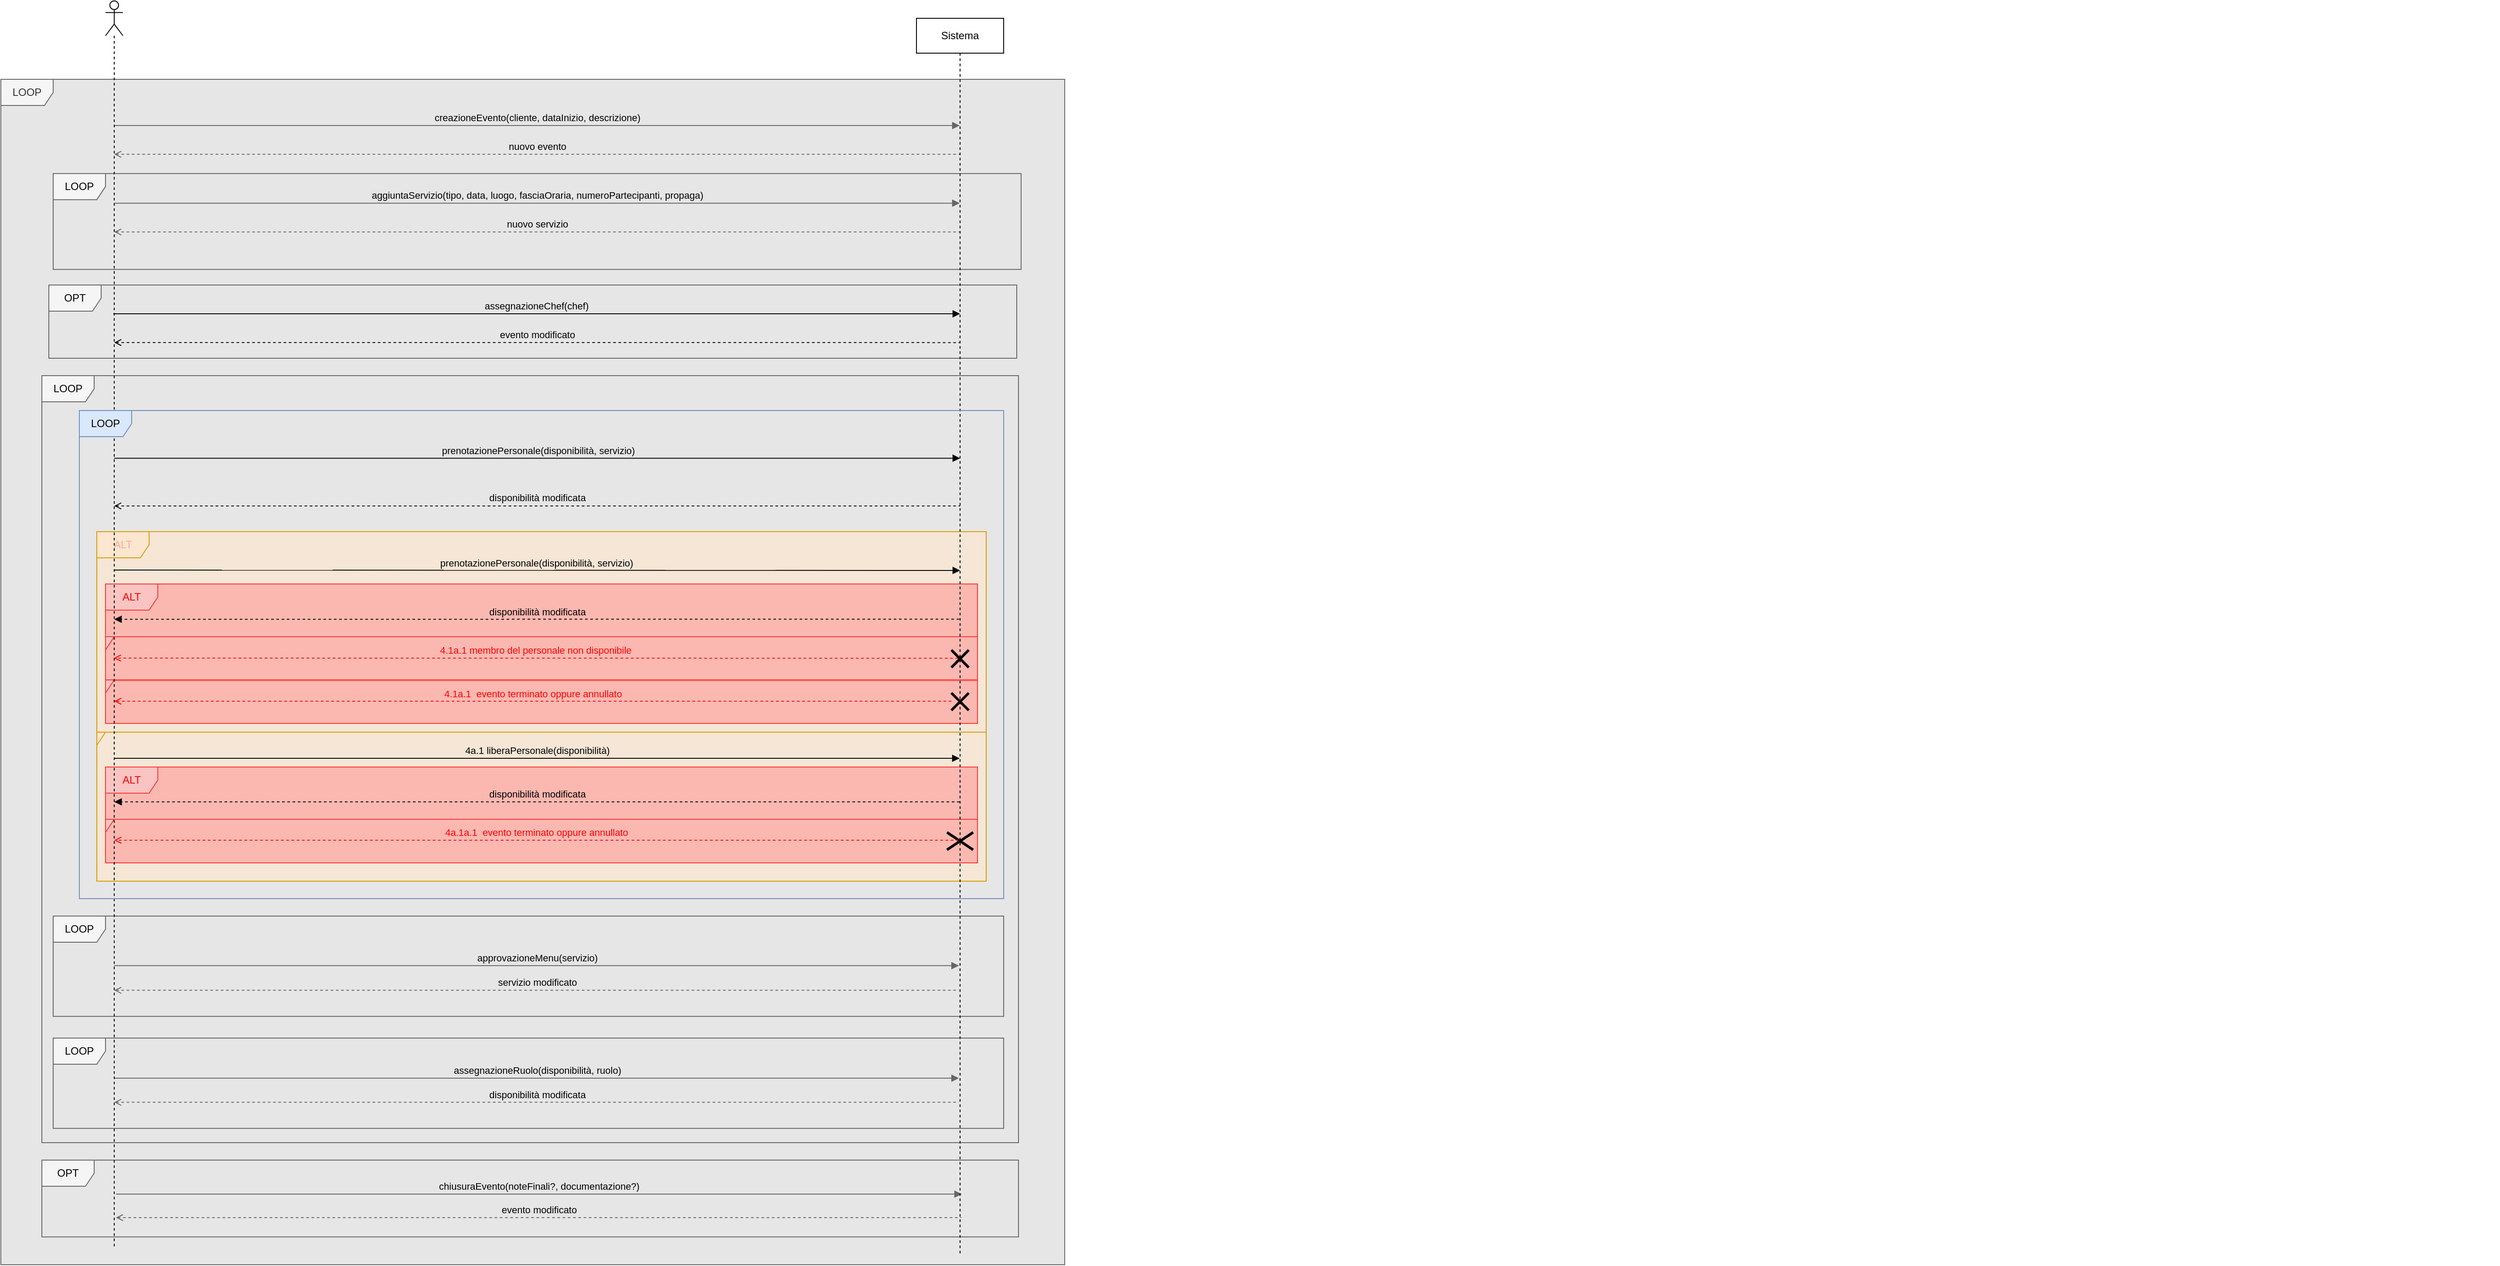 <mxfile version="21.6.8" type="device">
  <diagram name="Page-1" id="aDgRZFvFXDjg_jGfRXhe">
    <mxGraphModel dx="2379" dy="775" grid="1" gridSize="10" guides="1" tooltips="1" connect="1" arrows="1" fold="1" page="1" pageScale="1" pageWidth="827" pageHeight="1169" math="0" shadow="0">
      <root>
        <mxCell id="0" />
        <mxCell id="1" parent="0" />
        <mxCell id="en180CTn0l9zymGrBvhz-39" value="LOOP" style="shape=umlFrame;whiteSpace=wrap;html=1;pointerEvents=0;fillColor=#F5F5F5;strokeColor=#666666;fontColor=#333333;swimlaneFillColor=#E6E6E6;" parent="1" vertex="1">
          <mxGeometry x="-340" y="260" width="1220" height="1360" as="geometry" />
        </mxCell>
        <mxCell id="en180CTn0l9zymGrBvhz-40" value="" style="group" parent="1" vertex="1" connectable="0">
          <mxGeometry x="-290" y="280" width="2815" height="1308.08" as="geometry" />
        </mxCell>
        <mxCell id="en180CTn0l9zymGrBvhz-18" value="" style="group" parent="en180CTn0l9zymGrBvhz-40" vertex="1" connectable="0">
          <mxGeometry x="30" width="1060" height="88.081" as="geometry" />
        </mxCell>
        <mxCell id="ziAq5ncUOEXPv-bApJY8-3" value="creazioneEvento(cliente, dataInizio, descrizione)" style="html=1;verticalAlign=bottom;endArrow=block;edgeStyle=elbowEdgeStyle;elbow=vertical;curved=0;rounded=0;strokeColor=#666666;labelBackgroundColor=none;" parent="en180CTn0l9zymGrBvhz-18" source="ziAq5ncUOEXPv-bApJY8-1" target="ziAq5ncUOEXPv-bApJY8-2" edge="1">
          <mxGeometry width="80" relative="1" as="geometry">
            <mxPoint x="80" as="sourcePoint" />
            <mxPoint x="500" y="11.01" as="targetPoint" />
            <Array as="points">
              <mxPoint x="760" y="33.03" />
              <mxPoint x="50" />
            </Array>
          </mxGeometry>
        </mxCell>
        <mxCell id="ziAq5ncUOEXPv-bApJY8-4" value="nuovo evento" style="html=1;verticalAlign=bottom;endArrow=none;edgeStyle=elbowEdgeStyle;elbow=vertical;curved=0;rounded=0;startArrow=open;startFill=0;endFill=0;dashed=1;strokeColor=#666666;labelBackgroundColor=none;" parent="en180CTn0l9zymGrBvhz-18" source="ziAq5ncUOEXPv-bApJY8-1" target="ziAq5ncUOEXPv-bApJY8-2" edge="1">
          <mxGeometry width="80" relative="1" as="geometry">
            <mxPoint x="630" y="187.172" as="sourcePoint" />
            <mxPoint x="710" y="187.172" as="targetPoint" />
            <Array as="points">
              <mxPoint x="760" y="66.061" />
              <mxPoint x="550" y="44.04" />
            </Array>
          </mxGeometry>
        </mxCell>
        <mxCell id="en180CTn0l9zymGrBvhz-37" value="LOOP" style="shape=umlFrame;whiteSpace=wrap;html=1;pointerEvents=0;fillColor=#F5F5F5;strokeColor=#666666;swimlaneFillColor=#E6E6E6;" parent="en180CTn0l9zymGrBvhz-40" vertex="1">
          <mxGeometry x="-3" y="320" width="1120" height="880" as="geometry" />
        </mxCell>
        <mxCell id="DYl_nhM4-Qo1yMT7ztg8-1" value="" style="group" parent="en180CTn0l9zymGrBvhz-40" vertex="1" connectable="0">
          <mxGeometry x="10" y="88.08" width="1110" height="110" as="geometry" />
        </mxCell>
        <mxCell id="DYl_nhM4-Qo1yMT7ztg8-4" value="LOOP" style="shape=umlFrame;whiteSpace=wrap;html=1;pointerEvents=0;fillColor=#F5F5F5;strokeColor=#666666;swimlaneFillColor=#E6E6E6;gradientColor=none;shadow=0;" parent="DYl_nhM4-Qo1yMT7ztg8-1" vertex="1">
          <mxGeometry width="1110" height="110" as="geometry" />
        </mxCell>
        <mxCell id="en180CTn0l9zymGrBvhz-36" value="" style="group" parent="en180CTn0l9zymGrBvhz-40" vertex="1" connectable="0">
          <mxGeometry x="10" y="910" width="1107" height="398.08" as="geometry" />
        </mxCell>
        <mxCell id="en180CTn0l9zymGrBvhz-26" value="" style="group" parent="en180CTn0l9zymGrBvhz-36" vertex="1" connectable="0">
          <mxGeometry y="30.0" width="1090" height="115.1" as="geometry" />
        </mxCell>
        <mxCell id="en180CTn0l9zymGrBvhz-12" value="approvazioneMenu(servizio)" style="html=1;verticalAlign=bottom;endArrow=block;edgeStyle=elbowEdgeStyle;elbow=vertical;curved=0;rounded=0;movable=1;resizable=1;rotatable=1;deletable=1;editable=1;locked=0;connectable=1;strokeColor=#666666;labelBackgroundColor=none;" parent="en180CTn0l9zymGrBvhz-26" edge="1" source="ziAq5ncUOEXPv-bApJY8-1">
          <mxGeometry width="80" relative="1" as="geometry">
            <mxPoint x="41.132" y="56.88" as="sourcePoint" />
            <mxPoint x="1038.585" y="56.88" as="targetPoint" />
            <Array as="points">
              <mxPoint x="647.83" y="56.88" />
              <mxPoint x="577.021" y="102.92" />
            </Array>
          </mxGeometry>
        </mxCell>
        <mxCell id="en180CTn0l9zymGrBvhz-13" value="servizio modificato" style="html=1;verticalAlign=bottom;endArrow=none;edgeStyle=elbowEdgeStyle;elbow=vertical;curved=0;rounded=0;startArrow=open;startFill=0;endFill=0;movable=1;resizable=1;rotatable=1;deletable=1;editable=1;locked=0;connectable=1;dashed=1;labelBackgroundColor=none;strokeColor=#666666;" parent="en180CTn0l9zymGrBvhz-26" edge="1" source="ziAq5ncUOEXPv-bApJY8-1">
          <mxGeometry width="80" relative="1" as="geometry">
            <mxPoint x="41.132" y="85.174" as="sourcePoint" />
            <mxPoint x="1038.585" y="85.174" as="targetPoint" />
            <Array as="points">
              <mxPoint x="555.283" y="85.174" />
            </Array>
          </mxGeometry>
        </mxCell>
        <mxCell id="en180CTn0l9zymGrBvhz-23" value="LOOP" style="shape=umlFrame;whiteSpace=wrap;html=1;pointerEvents=0;fillColor=#F5F5F5;strokeColor=#666666;" parent="en180CTn0l9zymGrBvhz-26" vertex="1">
          <mxGeometry width="1090" height="115.1" as="geometry" />
        </mxCell>
        <mxCell id="en180CTn0l9zymGrBvhz-25" value="" style="group" parent="en180CTn0l9zymGrBvhz-36" vertex="1" connectable="0">
          <mxGeometry y="170.0" width="1090" height="103.59" as="geometry" />
        </mxCell>
        <mxCell id="en180CTn0l9zymGrBvhz-14" value="assegnazioneRuolo(disponibilità, ruolo)" style="html=1;verticalAlign=bottom;endArrow=block;edgeStyle=elbowEdgeStyle;elbow=vertical;curved=0;rounded=0;movable=1;resizable=1;rotatable=1;deletable=1;editable=1;locked=0;connectable=1;strokeColor=#666666;labelBackgroundColor=none;" parent="en180CTn0l9zymGrBvhz-25" edge="1" source="ziAq5ncUOEXPv-bApJY8-1">
          <mxGeometry width="80" relative="1" as="geometry">
            <mxPoint x="41.132" y="46.04" as="sourcePoint" />
            <mxPoint x="1038.585" y="46.04" as="targetPoint" />
            <Array as="points">
              <mxPoint x="647.83" y="46.04" />
              <mxPoint x="577.021" y="92.08" />
            </Array>
          </mxGeometry>
        </mxCell>
        <mxCell id="en180CTn0l9zymGrBvhz-15" value="disponibilità modificata" style="html=1;verticalAlign=bottom;endArrow=none;edgeStyle=elbowEdgeStyle;elbow=vertical;curved=0;rounded=0;startArrow=open;startFill=0;endFill=0;movable=1;resizable=1;rotatable=1;deletable=1;editable=1;locked=0;connectable=1;dashed=1;labelBackgroundColor=none;strokeColor=#666666;" parent="en180CTn0l9zymGrBvhz-25" edge="1" source="ziAq5ncUOEXPv-bApJY8-1">
          <mxGeometry width="80" relative="1" as="geometry">
            <mxPoint x="41.132" y="73.664" as="sourcePoint" />
            <mxPoint x="1038.585" y="73.664" as="targetPoint" />
            <Array as="points">
              <mxPoint x="555.283" y="73.664" />
            </Array>
          </mxGeometry>
        </mxCell>
        <mxCell id="en180CTn0l9zymGrBvhz-24" value="LOOP" style="shape=umlFrame;whiteSpace=wrap;html=1;pointerEvents=0;fillColor=#F5F5F5;strokeColor=#666666;" parent="en180CTn0l9zymGrBvhz-25" vertex="1">
          <mxGeometry width="1090" height="103.59" as="geometry" />
        </mxCell>
        <mxCell id="foloLPQ4tg3pwpEgOCVB-10" value="OPT" style="shape=umlFrame;whiteSpace=wrap;html=1;pointerEvents=0;fillColor=#F5F5F5;strokeColor=#666666;" parent="en180CTn0l9zymGrBvhz-36" vertex="1">
          <mxGeometry x="-13" y="310" width="1120" height="88.08" as="geometry" />
        </mxCell>
        <mxCell id="foloLPQ4tg3pwpEgOCVB-11" value="chiusuraEvento(noteFinali?, documentazione?)" style="html=1;verticalAlign=bottom;endArrow=block;edgeStyle=elbowEdgeStyle;elbow=vertical;curved=0;rounded=0;movable=1;resizable=1;rotatable=1;deletable=1;editable=1;locked=0;connectable=1;strokeColor=#666666;labelBackgroundColor=none;" parent="en180CTn0l9zymGrBvhz-36" edge="1">
          <mxGeometry width="80" relative="1" as="geometry">
            <mxPoint x="72" y="349" as="sourcePoint" />
            <mxPoint x="1042" y="349" as="targetPoint" />
            <Array as="points">
              <mxPoint x="662" y="349" />
              <mxPoint x="593.14" y="395.04" />
            </Array>
          </mxGeometry>
        </mxCell>
        <mxCell id="foloLPQ4tg3pwpEgOCVB-9" value="evento modificato" style="html=1;verticalAlign=bottom;endArrow=none;edgeStyle=elbowEdgeStyle;elbow=vertical;curved=0;rounded=0;startArrow=open;startFill=0;endFill=0;dashed=1;labelBackgroundColor=none;strokeColor=#666666;" parent="en180CTn0l9zymGrBvhz-36" edge="1">
          <mxGeometry width="80" relative="1" as="geometry">
            <mxPoint x="72" y="375.995" as="sourcePoint" />
            <mxPoint x="1041.5" y="376.061" as="targetPoint" />
            <Array as="points">
              <mxPoint x="552" y="376.061" />
            </Array>
          </mxGeometry>
        </mxCell>
        <mxCell id="LqKblC7Wvc4Bk4WyccNA-126" value="ALT" style="shape=umlFrame;whiteSpace=wrap;html=1;fontColor=#FFA89E;swimlaneFillColor=#FFE6CC;fillColor=#ffe6cc;strokeColor=#d79b00;fillOpacity=60;" vertex="1" parent="en180CTn0l9zymGrBvhz-40">
          <mxGeometry x="60" y="499" width="1020" height="230" as="geometry" />
        </mxCell>
        <mxCell id="LqKblC7Wvc4Bk4WyccNA-127" value="" style="shape=umlFrame;whiteSpace=wrap;html=1;fontColor=#FFA89E;swimlaneFillColor=#FFE6CC;fillColor=#ffe6cc;strokeColor=#d79b00;fillOpacity=60;width=10;height=15;" vertex="1" parent="en180CTn0l9zymGrBvhz-40">
          <mxGeometry x="60" y="729" width="1020" height="171" as="geometry" />
        </mxCell>
        <mxCell id="LqKblC7Wvc4Bk4WyccNA-130" value="" style="group" vertex="1" connectable="0" parent="en180CTn0l9zymGrBvhz-40">
          <mxGeometry x="70" y="559" width="1000" height="111" as="geometry" />
        </mxCell>
        <mxCell id="LqKblC7Wvc4Bk4WyccNA-131" value="ALT" style="shape=umlFrame;whiteSpace=wrap;html=1;swimlaneFillColor=#FF9999;fillColor=#f8cecc;strokeColor=#FF3333;fillOpacity=60;fontColor=#FF0000;" vertex="1" parent="LqKblC7Wvc4Bk4WyccNA-130">
          <mxGeometry width="1000.0" height="60.545" as="geometry" />
        </mxCell>
        <mxCell id="LqKblC7Wvc4Bk4WyccNA-133" value="" style="shape=umlFrame;whiteSpace=wrap;html=1;swimlaneFillColor=#FF9999;fillColor=#f8cecc;strokeColor=#FF3333;fillOpacity=60;fontColor=#FF0000;width=10;height=15;" vertex="1" parent="LqKblC7Wvc4Bk4WyccNA-130">
          <mxGeometry y="60.545" width="1000.0" height="50.455" as="geometry" />
        </mxCell>
        <mxCell id="LqKblC7Wvc4Bk4WyccNA-136" value="" style="group" vertex="1" connectable="0" parent="en180CTn0l9zymGrBvhz-40">
          <mxGeometry x="70" y="769" width="1000" height="110" as="geometry" />
        </mxCell>
        <mxCell id="LqKblC7Wvc4Bk4WyccNA-137" value="ALT" style="shape=umlFrame;whiteSpace=wrap;html=1;swimlaneFillColor=#FF9999;fillColor=#f8cecc;strokeColor=#FF3333;fillOpacity=60;fontColor=#FF0000;" vertex="1" parent="LqKblC7Wvc4Bk4WyccNA-136">
          <mxGeometry width="1000.0" height="60" as="geometry" />
        </mxCell>
        <mxCell id="LqKblC7Wvc4Bk4WyccNA-138" value="disponibilità modificata" style="html=1;verticalAlign=bottom;endArrow=block;edgeStyle=elbowEdgeStyle;elbow=vertical;curved=0;rounded=0;labelBackgroundColor=none;dashed=1;" edge="1" parent="LqKblC7Wvc4Bk4WyccNA-136" source="ziAq5ncUOEXPv-bApJY8-2">
          <mxGeometry relative="1" as="geometry">
            <mxPoint x="916.348" y="40" as="sourcePoint" />
            <mxPoint x="10.098" y="40.14" as="targetPoint" />
          </mxGeometry>
        </mxCell>
        <mxCell id="LqKblC7Wvc4Bk4WyccNA-139" value="" style="shape=umlFrame;whiteSpace=wrap;html=1;swimlaneFillColor=#FF9999;fillColor=#f8cecc;strokeColor=#FF3333;fillOpacity=60;fontColor=#FF0000;width=10;height=15;" vertex="1" parent="LqKblC7Wvc4Bk4WyccNA-136">
          <mxGeometry y="60" width="1000.0" height="50" as="geometry" />
        </mxCell>
        <mxCell id="LqKblC7Wvc4Bk4WyccNA-142" value="" style="shape=umlFrame;whiteSpace=wrap;html=1;swimlaneFillColor=#FF9999;fillColor=#f8cecc;strokeColor=#FF3333;fillOpacity=60;fontColor=#FF0000;width=10;height=15;" vertex="1" parent="en180CTn0l9zymGrBvhz-40">
          <mxGeometry x="70" y="669" width="1000" height="50" as="geometry" />
        </mxCell>
        <mxCell id="LqKblC7Wvc4Bk4WyccNA-143" value="4.1a.1&amp;nbsp; evento terminato oppure annullato" style="html=1;verticalAlign=bottom;endArrow=open;edgeStyle=elbowEdgeStyle;elbow=vertical;curved=0;rounded=0;labelBackgroundColor=none;dashed=1;strokeColor=#FF0000;fontColor=#FF0000;endFill=0;" edge="1" parent="en180CTn0l9zymGrBvhz-40" source="LqKblC7Wvc4Bk4WyccNA-144">
          <mxGeometry relative="1" as="geometry">
            <mxPoint x="370" y="693.5" as="sourcePoint" />
            <mxPoint x="80" y="693.64" as="targetPoint" />
          </mxGeometry>
        </mxCell>
        <mxCell id="DYl_nhM4-Qo1yMT7ztg8-2" value="aggiuntaServizio(tipo, data, luogo, fasciaOraria, numeroPartecipanti, propaga)" style="html=1;verticalAlign=bottom;endArrow=block;edgeStyle=elbowEdgeStyle;elbow=vertical;curved=0;rounded=0;strokeColor=#666666;labelBackgroundColor=none;" parent="1" source="ziAq5ncUOEXPv-bApJY8-1" target="ziAq5ncUOEXPv-bApJY8-2" edge="1">
          <mxGeometry width="80" relative="1" as="geometry">
            <mxPoint x="140.64" y="424.141" as="sourcePoint" />
            <mxPoint x="460.64" y="424.141" as="targetPoint" />
            <Array as="points">
              <mxPoint x="200" y="402.12" />
              <mxPoint x="360" y="380.1" />
              <mxPoint x="291.14" y="424.141" />
            </Array>
          </mxGeometry>
        </mxCell>
        <mxCell id="DYl_nhM4-Qo1yMT7ztg8-3" value="nuovo servizio" style="html=1;verticalAlign=bottom;endArrow=none;edgeStyle=elbowEdgeStyle;elbow=vertical;curved=0;rounded=0;startArrow=open;startFill=0;endFill=0;dashed=1;labelBackgroundColor=none;strokeColor=#666666;" parent="1" source="ziAq5ncUOEXPv-bApJY8-1" target="ziAq5ncUOEXPv-bApJY8-2" edge="1">
          <mxGeometry width="80" relative="1" as="geometry">
            <mxPoint x="140.64" y="457.171" as="sourcePoint" />
            <mxPoint x="460.64" y="457.171" as="targetPoint" />
            <Array as="points">
              <mxPoint x="190" y="435.151" />
              <mxPoint x="260" y="413.131" />
            </Array>
          </mxGeometry>
        </mxCell>
        <mxCell id="LqKblC7Wvc4Bk4WyccNA-119" value="OPT" style="shape=umlFrame;whiteSpace=wrap;html=1;pointerEvents=0;fillColor=#F5F5F5;strokeColor=#666666;swimlaneFillColor=#E6E6E6;" vertex="1" parent="1">
          <mxGeometry x="-285" y="496" width="1110" height="84" as="geometry" />
        </mxCell>
        <mxCell id="LqKblC7Wvc4Bk4WyccNA-118" value="evento modificato" style="html=1;verticalAlign=bottom;endArrow=none;edgeStyle=elbowEdgeStyle;elbow=vertical;curved=0;rounded=0;startArrow=open;startFill=0;endFill=0;dashed=1;labelBackgroundColor=none;" edge="1" parent="1">
          <mxGeometry width="80" relative="1" as="geometry">
            <mxPoint x="-210" y="562" as="sourcePoint" />
            <mxPoint x="760" y="562.005" as="targetPoint" />
            <Array as="points">
              <mxPoint x="270" y="562.065" />
            </Array>
          </mxGeometry>
        </mxCell>
        <mxCell id="LqKblC7Wvc4Bk4WyccNA-120" value="assegnazioneChef(chef)" style="html=1;verticalAlign=bottom;endArrow=block;edgeStyle=elbowEdgeStyle;elbow=vertical;curved=0;rounded=0;labelBackgroundColor=none;" edge="1" parent="1">
          <mxGeometry x="-0.0" width="80" relative="1" as="geometry">
            <mxPoint x="-211" y="529" as="sourcePoint" />
            <mxPoint x="760" y="529" as="targetPoint" />
            <Array as="points">
              <mxPoint x="360" y="529.035" />
              <mxPoint x="291.14" y="573.076" />
            </Array>
            <mxPoint as="offset" />
          </mxGeometry>
        </mxCell>
        <mxCell id="ziAq5ncUOEXPv-bApJY8-1" value="" style="shape=umlLifeline;perimeter=lifelinePerimeter;whiteSpace=wrap;html=1;container=1;dropTarget=0;collapsible=0;recursiveResize=0;outlineConnect=0;portConstraint=eastwest;newEdgeStyle={&quot;edgeStyle&quot;:&quot;elbowEdgeStyle&quot;,&quot;elbow&quot;:&quot;vertical&quot;,&quot;curved&quot;:0,&quot;rounded&quot;:0};participant=umlActor;" parent="1" vertex="1">
          <mxGeometry x="-220" y="170" width="20" height="1430" as="geometry" />
        </mxCell>
        <mxCell id="ziAq5ncUOEXPv-bApJY8-2" value="Sistema" style="shape=umlLifeline;perimeter=lifelinePerimeter;whiteSpace=wrap;html=1;container=1;dropTarget=0;collapsible=0;recursiveResize=0;outlineConnect=0;portConstraint=eastwest;newEdgeStyle={&quot;edgeStyle&quot;:&quot;elbowEdgeStyle&quot;,&quot;elbow&quot;:&quot;vertical&quot;,&quot;curved&quot;:0,&quot;rounded&quot;:0};" parent="1" vertex="1">
          <mxGeometry x="710" y="190" width="100" height="1420" as="geometry" />
        </mxCell>
        <mxCell id="LqKblC7Wvc4Bk4WyccNA-122" value="prenotazionePersonale(disponibilità, servizio)" style="html=1;verticalAlign=bottom;endArrow=block;edgeStyle=elbowEdgeStyle;elbow=vertical;curved=0;rounded=0;movable=1;resizable=1;rotatable=1;deletable=1;editable=1;locked=0;connectable=1;labelBackgroundColor=none;" edge="1" parent="1" source="ziAq5ncUOEXPv-bApJY8-1">
          <mxGeometry width="80" relative="1" as="geometry">
            <mxPoint x="-190" y="695.488" as="sourcePoint" />
            <mxPoint x="760" y="695.488" as="targetPoint" />
            <Array as="points">
              <mxPoint x="385" y="694.743" />
              <mxPoint x="316.14" y="767.733" />
            </Array>
          </mxGeometry>
        </mxCell>
        <mxCell id="LqKblC7Wvc4Bk4WyccNA-123" value="disponibilità modificata" style="html=1;verticalAlign=bottom;endArrow=none;edgeStyle=elbowEdgeStyle;elbow=vertical;curved=0;rounded=0;startArrow=open;startFill=0;endFill=0;movable=1;resizable=1;rotatable=1;deletable=1;editable=1;locked=0;connectable=1;dashed=1;labelBackgroundColor=none;" edge="1" parent="1">
          <mxGeometry width="80" relative="1" as="geometry">
            <mxPoint x="-210" y="749.485" as="sourcePoint" />
            <mxPoint x="760" y="749.485" as="targetPoint" />
            <Array as="points">
              <mxPoint x="290" y="749.485" />
            </Array>
          </mxGeometry>
        </mxCell>
        <mxCell id="LqKblC7Wvc4Bk4WyccNA-124" value="LOOP" style="shape=umlFrame;whiteSpace=wrap;html=1;pointerEvents=0;fillColor=#dae8fc;strokeColor=#6c8ebf;" vertex="1" parent="1">
          <mxGeometry x="-250" y="640" width="1060" height="560" as="geometry" />
        </mxCell>
        <mxCell id="LqKblC7Wvc4Bk4WyccNA-132" value="disponibilità modificata" style="html=1;verticalAlign=bottom;endArrow=block;edgeStyle=elbowEdgeStyle;elbow=vertical;curved=0;rounded=0;labelBackgroundColor=none;dashed=1;" edge="1" parent="1" target="ziAq5ncUOEXPv-bApJY8-1">
          <mxGeometry relative="1" as="geometry">
            <mxPoint x="758.955" y="879.364" as="sourcePoint" />
            <mxPoint x="-160.003" y="879.667" as="targetPoint" />
          </mxGeometry>
        </mxCell>
        <mxCell id="LqKblC7Wvc4Bk4WyccNA-134" value="4.1a.1 membro del personale non disponibile" style="html=1;verticalAlign=bottom;endArrow=open;edgeStyle=elbowEdgeStyle;elbow=vertical;curved=0;rounded=0;labelBackgroundColor=none;dashed=1;strokeColor=#FF0000;fontColor=#FF0000;endFill=0;" edge="1" parent="1">
          <mxGeometry relative="1" as="geometry">
            <mxPoint x="757.605" y="924.268" as="sourcePoint" />
            <mxPoint x="-210.413" y="923.667" as="targetPoint" />
          </mxGeometry>
        </mxCell>
        <mxCell id="LqKblC7Wvc4Bk4WyccNA-135" value="" style="shape=umlDestroy;whiteSpace=wrap;html=1;strokeWidth=3;targetShapes=umlLifeline;" vertex="1" parent="1">
          <mxGeometry x="750" y="914.68" width="20" height="20.18" as="geometry" />
        </mxCell>
        <mxCell id="LqKblC7Wvc4Bk4WyccNA-144" value="" style="shape=umlDestroy;whiteSpace=wrap;html=1;strokeWidth=3;targetShapes=umlLifeline;" vertex="1" parent="1">
          <mxGeometry x="750" y="964" width="20" height="20" as="geometry" />
        </mxCell>
        <mxCell id="LqKblC7Wvc4Bk4WyccNA-128" value="prenotazionePersonale(disponibilità, servizio)" style="html=1;verticalAlign=bottom;endArrow=block;edgeStyle=elbowEdgeStyle;elbow=vertical;curved=0;rounded=0;labelBackgroundColor=none;" edge="1" parent="1">
          <mxGeometry x="-0.003" relative="1" as="geometry">
            <mxPoint x="-210" y="823" as="sourcePoint" />
            <Array as="points" />
            <mxPoint x="760" y="824" as="targetPoint" />
            <mxPoint as="offset" />
          </mxGeometry>
        </mxCell>
        <mxCell id="LqKblC7Wvc4Bk4WyccNA-129" value="4a.1 liberaPersonale(disponibilità)" style="html=1;verticalAlign=bottom;endArrow=block;edgeStyle=elbowEdgeStyle;elbow=horizontal;curved=0;rounded=0;labelBackgroundColor=none;" edge="1" parent="1" target="ziAq5ncUOEXPv-bApJY8-2">
          <mxGeometry relative="1" as="geometry">
            <mxPoint x="-210" y="1039" as="sourcePoint" />
            <Array as="points">
              <mxPoint x="-119.5" y="1039" />
            </Array>
            <mxPoint x="75" y="1039" as="targetPoint" />
          </mxGeometry>
        </mxCell>
        <mxCell id="LqKblC7Wvc4Bk4WyccNA-141" value="" style="shape=umlDestroy;whiteSpace=wrap;html=1;strokeWidth=3;targetShapes=umlLifeline;" vertex="1" parent="1">
          <mxGeometry x="745" y="1124" width="30" height="20" as="geometry" />
        </mxCell>
        <mxCell id="LqKblC7Wvc4Bk4WyccNA-140" value="4a.1a.1&amp;nbsp; evento terminato oppure annullato" style="html=1;verticalAlign=bottom;endArrow=open;edgeStyle=elbowEdgeStyle;elbow=vertical;curved=0;rounded=0;labelBackgroundColor=none;dashed=1;strokeColor=#FF0000;fontColor=#FF0000;endFill=0;exitX=0.4;exitY=0.517;exitDx=0;exitDy=0;exitPerimeter=0;" edge="1" parent="1" source="LqKblC7Wvc4Bk4WyccNA-141">
          <mxGeometry relative="1" as="geometry">
            <mxPoint x="708.955" y="1133.83" as="sourcePoint" />
            <mxPoint x="-210.003" y="1133.33" as="targetPoint" />
            <Array as="points">
              <mxPoint x="760" y="1133" />
            </Array>
          </mxGeometry>
        </mxCell>
      </root>
    </mxGraphModel>
  </diagram>
</mxfile>
